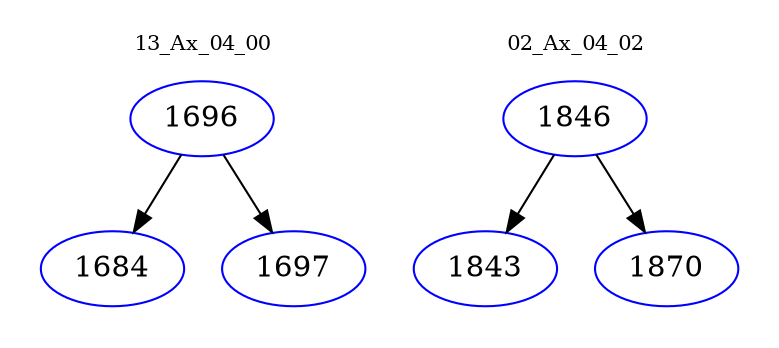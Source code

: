 digraph{
subgraph cluster_0 {
color = white
label = "13_Ax_04_00";
fontsize=10;
T0_1696 [label="1696", color="blue"]
T0_1696 -> T0_1684 [color="black"]
T0_1684 [label="1684", color="blue"]
T0_1696 -> T0_1697 [color="black"]
T0_1697 [label="1697", color="blue"]
}
subgraph cluster_1 {
color = white
label = "02_Ax_04_02";
fontsize=10;
T1_1846 [label="1846", color="blue"]
T1_1846 -> T1_1843 [color="black"]
T1_1843 [label="1843", color="blue"]
T1_1846 -> T1_1870 [color="black"]
T1_1870 [label="1870", color="blue"]
}
}
